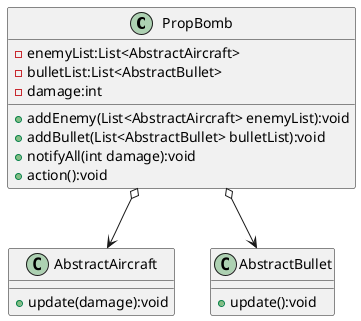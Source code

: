 @startuml
'https://plantuml.com/class-diagram

class PropBomb {
    -enemyList:List<AbstractAircraft>
    -bulletList:List<AbstractBullet>
    -damage:int
    +addEnemy(List<AbstractAircraft> enemyList):void
    +addBullet(List<AbstractBullet> bulletList):void
    +notifyAll(int damage):void
    +action():void
}

class AbstractAircraft{
    +update(damage):void
}

class AbstractBullet{
    +update():void
}

PropBomb o--> AbstractBullet
PropBomb o--> AbstractAircraft
@enduml